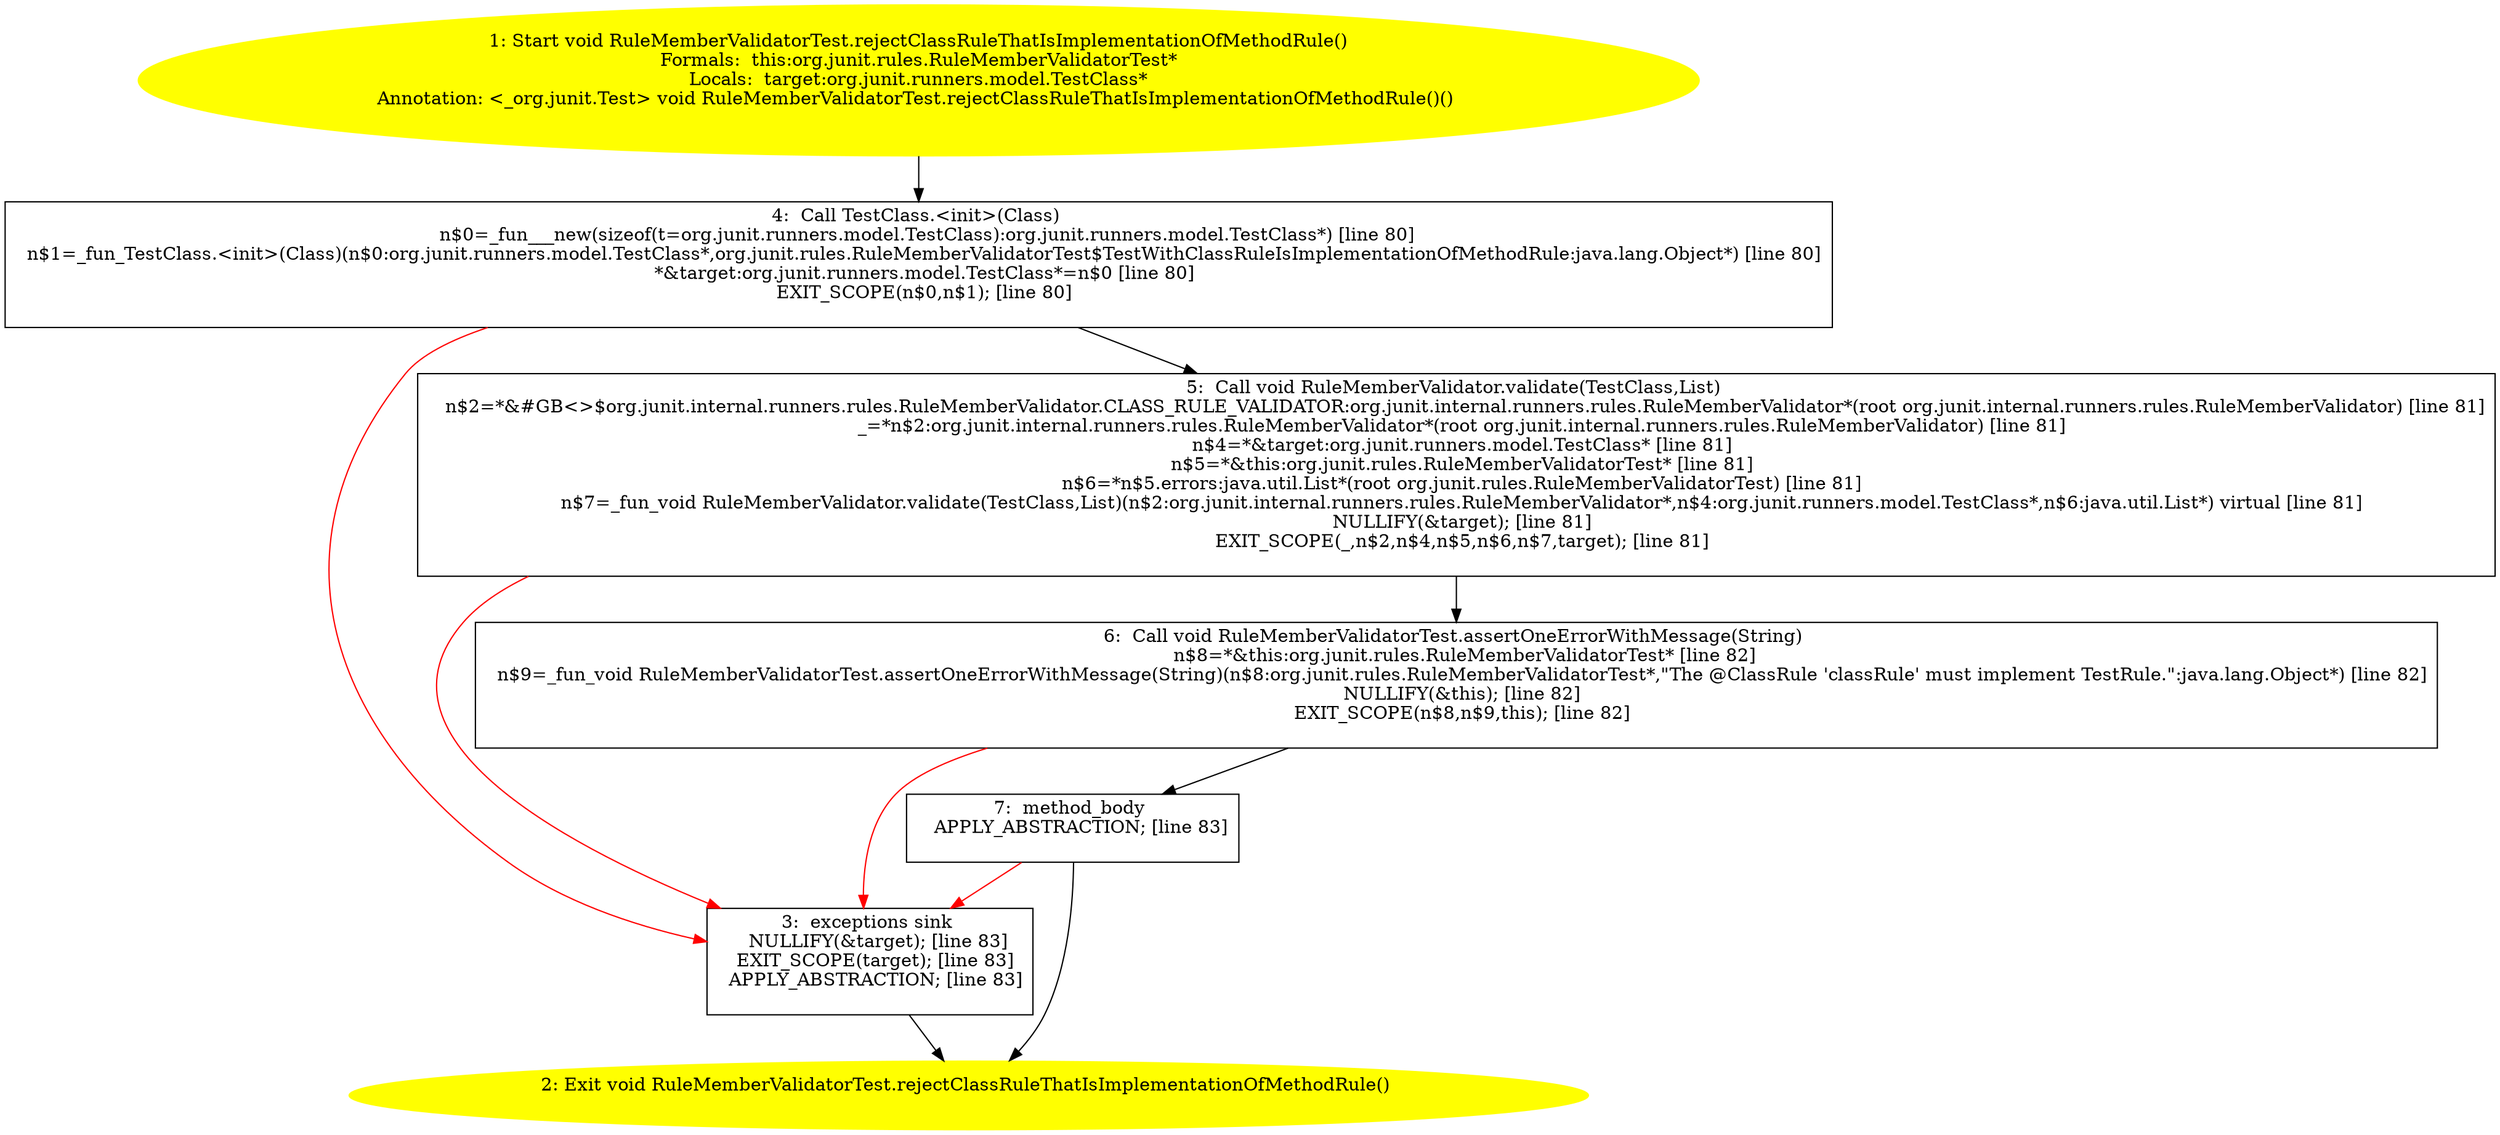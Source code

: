 /* @generated */
digraph cfg {
"org.junit.rules.RuleMemberValidatorTest.rejectClassRuleThatIsImplementationOfMethodRule():void.f26ed574e24553b7840262f90c232b8d_1" [label="1: Start void RuleMemberValidatorTest.rejectClassRuleThatIsImplementationOfMethodRule()\nFormals:  this:org.junit.rules.RuleMemberValidatorTest*\nLocals:  target:org.junit.runners.model.TestClass*\nAnnotation: <_org.junit.Test> void RuleMemberValidatorTest.rejectClassRuleThatIsImplementationOfMethodRule()() \n  " color=yellow style=filled]
	

	 "org.junit.rules.RuleMemberValidatorTest.rejectClassRuleThatIsImplementationOfMethodRule():void.f26ed574e24553b7840262f90c232b8d_1" -> "org.junit.rules.RuleMemberValidatorTest.rejectClassRuleThatIsImplementationOfMethodRule():void.f26ed574e24553b7840262f90c232b8d_4" ;
"org.junit.rules.RuleMemberValidatorTest.rejectClassRuleThatIsImplementationOfMethodRule():void.f26ed574e24553b7840262f90c232b8d_2" [label="2: Exit void RuleMemberValidatorTest.rejectClassRuleThatIsImplementationOfMethodRule() \n  " color=yellow style=filled]
	

"org.junit.rules.RuleMemberValidatorTest.rejectClassRuleThatIsImplementationOfMethodRule():void.f26ed574e24553b7840262f90c232b8d_3" [label="3:  exceptions sink \n   NULLIFY(&target); [line 83]\n  EXIT_SCOPE(target); [line 83]\n  APPLY_ABSTRACTION; [line 83]\n " shape="box"]
	

	 "org.junit.rules.RuleMemberValidatorTest.rejectClassRuleThatIsImplementationOfMethodRule():void.f26ed574e24553b7840262f90c232b8d_3" -> "org.junit.rules.RuleMemberValidatorTest.rejectClassRuleThatIsImplementationOfMethodRule():void.f26ed574e24553b7840262f90c232b8d_2" ;
"org.junit.rules.RuleMemberValidatorTest.rejectClassRuleThatIsImplementationOfMethodRule():void.f26ed574e24553b7840262f90c232b8d_4" [label="4:  Call TestClass.<init>(Class) \n   n$0=_fun___new(sizeof(t=org.junit.runners.model.TestClass):org.junit.runners.model.TestClass*) [line 80]\n  n$1=_fun_TestClass.<init>(Class)(n$0:org.junit.runners.model.TestClass*,org.junit.rules.RuleMemberValidatorTest$TestWithClassRuleIsImplementationOfMethodRule:java.lang.Object*) [line 80]\n  *&target:org.junit.runners.model.TestClass*=n$0 [line 80]\n  EXIT_SCOPE(n$0,n$1); [line 80]\n " shape="box"]
	

	 "org.junit.rules.RuleMemberValidatorTest.rejectClassRuleThatIsImplementationOfMethodRule():void.f26ed574e24553b7840262f90c232b8d_4" -> "org.junit.rules.RuleMemberValidatorTest.rejectClassRuleThatIsImplementationOfMethodRule():void.f26ed574e24553b7840262f90c232b8d_5" ;
	 "org.junit.rules.RuleMemberValidatorTest.rejectClassRuleThatIsImplementationOfMethodRule():void.f26ed574e24553b7840262f90c232b8d_4" -> "org.junit.rules.RuleMemberValidatorTest.rejectClassRuleThatIsImplementationOfMethodRule():void.f26ed574e24553b7840262f90c232b8d_3" [color="red" ];
"org.junit.rules.RuleMemberValidatorTest.rejectClassRuleThatIsImplementationOfMethodRule():void.f26ed574e24553b7840262f90c232b8d_5" [label="5:  Call void RuleMemberValidator.validate(TestClass,List) \n   n$2=*&#GB<>$org.junit.internal.runners.rules.RuleMemberValidator.CLASS_RULE_VALIDATOR:org.junit.internal.runners.rules.RuleMemberValidator*(root org.junit.internal.runners.rules.RuleMemberValidator) [line 81]\n  _=*n$2:org.junit.internal.runners.rules.RuleMemberValidator*(root org.junit.internal.runners.rules.RuleMemberValidator) [line 81]\n  n$4=*&target:org.junit.runners.model.TestClass* [line 81]\n  n$5=*&this:org.junit.rules.RuleMemberValidatorTest* [line 81]\n  n$6=*n$5.errors:java.util.List*(root org.junit.rules.RuleMemberValidatorTest) [line 81]\n  n$7=_fun_void RuleMemberValidator.validate(TestClass,List)(n$2:org.junit.internal.runners.rules.RuleMemberValidator*,n$4:org.junit.runners.model.TestClass*,n$6:java.util.List*) virtual [line 81]\n  NULLIFY(&target); [line 81]\n  EXIT_SCOPE(_,n$2,n$4,n$5,n$6,n$7,target); [line 81]\n " shape="box"]
	

	 "org.junit.rules.RuleMemberValidatorTest.rejectClassRuleThatIsImplementationOfMethodRule():void.f26ed574e24553b7840262f90c232b8d_5" -> "org.junit.rules.RuleMemberValidatorTest.rejectClassRuleThatIsImplementationOfMethodRule():void.f26ed574e24553b7840262f90c232b8d_6" ;
	 "org.junit.rules.RuleMemberValidatorTest.rejectClassRuleThatIsImplementationOfMethodRule():void.f26ed574e24553b7840262f90c232b8d_5" -> "org.junit.rules.RuleMemberValidatorTest.rejectClassRuleThatIsImplementationOfMethodRule():void.f26ed574e24553b7840262f90c232b8d_3" [color="red" ];
"org.junit.rules.RuleMemberValidatorTest.rejectClassRuleThatIsImplementationOfMethodRule():void.f26ed574e24553b7840262f90c232b8d_6" [label="6:  Call void RuleMemberValidatorTest.assertOneErrorWithMessage(String) \n   n$8=*&this:org.junit.rules.RuleMemberValidatorTest* [line 82]\n  n$9=_fun_void RuleMemberValidatorTest.assertOneErrorWithMessage(String)(n$8:org.junit.rules.RuleMemberValidatorTest*,\"The @ClassRule 'classRule' must implement TestRule.\":java.lang.Object*) [line 82]\n  NULLIFY(&this); [line 82]\n  EXIT_SCOPE(n$8,n$9,this); [line 82]\n " shape="box"]
	

	 "org.junit.rules.RuleMemberValidatorTest.rejectClassRuleThatIsImplementationOfMethodRule():void.f26ed574e24553b7840262f90c232b8d_6" -> "org.junit.rules.RuleMemberValidatorTest.rejectClassRuleThatIsImplementationOfMethodRule():void.f26ed574e24553b7840262f90c232b8d_7" ;
	 "org.junit.rules.RuleMemberValidatorTest.rejectClassRuleThatIsImplementationOfMethodRule():void.f26ed574e24553b7840262f90c232b8d_6" -> "org.junit.rules.RuleMemberValidatorTest.rejectClassRuleThatIsImplementationOfMethodRule():void.f26ed574e24553b7840262f90c232b8d_3" [color="red" ];
"org.junit.rules.RuleMemberValidatorTest.rejectClassRuleThatIsImplementationOfMethodRule():void.f26ed574e24553b7840262f90c232b8d_7" [label="7:  method_body \n   APPLY_ABSTRACTION; [line 83]\n " shape="box"]
	

	 "org.junit.rules.RuleMemberValidatorTest.rejectClassRuleThatIsImplementationOfMethodRule():void.f26ed574e24553b7840262f90c232b8d_7" -> "org.junit.rules.RuleMemberValidatorTest.rejectClassRuleThatIsImplementationOfMethodRule():void.f26ed574e24553b7840262f90c232b8d_2" ;
	 "org.junit.rules.RuleMemberValidatorTest.rejectClassRuleThatIsImplementationOfMethodRule():void.f26ed574e24553b7840262f90c232b8d_7" -> "org.junit.rules.RuleMemberValidatorTest.rejectClassRuleThatIsImplementationOfMethodRule():void.f26ed574e24553b7840262f90c232b8d_3" [color="red" ];
}
